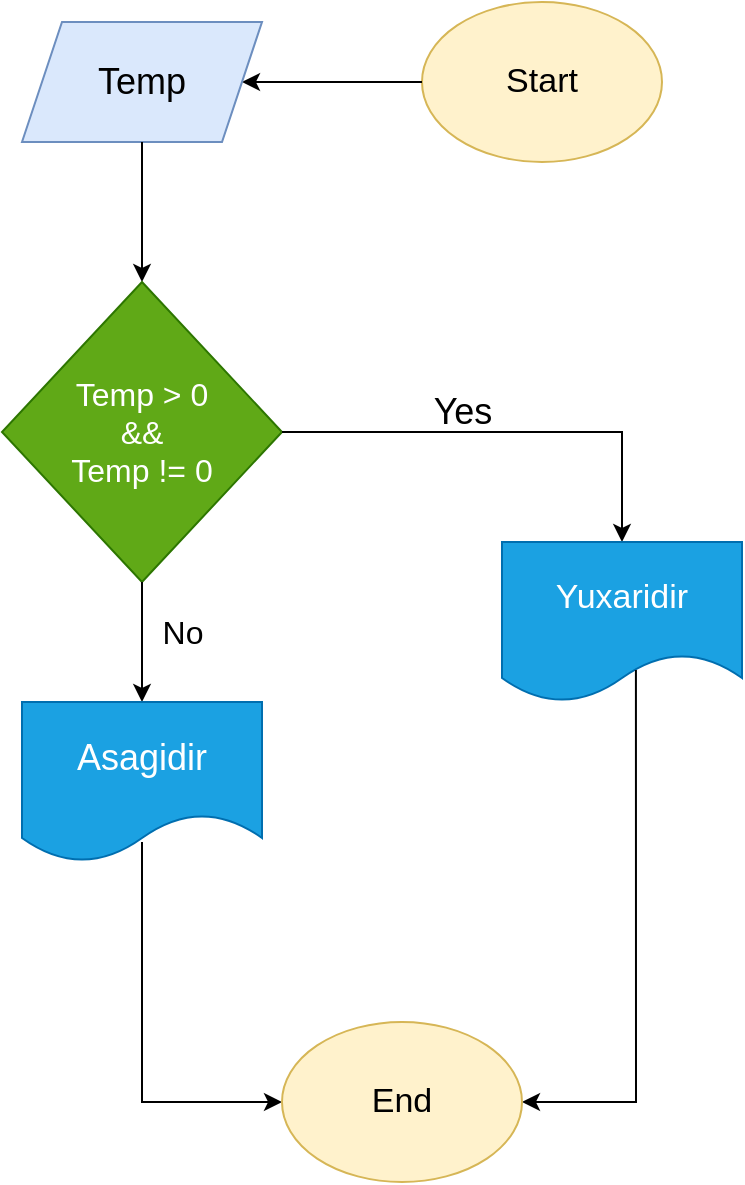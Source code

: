 <mxfile version="20.7.4" type="device"><diagram id="ZG-uyR8NZ_oAm10Vo-lf" name="Page-1"><mxGraphModel dx="1260" dy="695" grid="1" gridSize="10" guides="1" tooltips="1" connect="1" arrows="1" fold="1" page="1" pageScale="1" pageWidth="850" pageHeight="1100" math="0" shadow="0"><root><mxCell id="0"/><mxCell id="1" parent="0"/><mxCell id="7JFuESuj7PishewDZ3p8-1" value="&lt;font style=&quot;vertical-align: inherit;&quot;&gt;&lt;font style=&quot;vertical-align: inherit; font-size: 17px;&quot;&gt;Start&lt;/font&gt;&lt;/font&gt;" style="ellipse;whiteSpace=wrap;html=1;fillColor=#fff2cc;strokeColor=#d6b656;" vertex="1" parent="1"><mxGeometry x="380" y="10" width="120" height="80" as="geometry"/></mxCell><mxCell id="7JFuESuj7PishewDZ3p8-2" value="" style="endArrow=classic;html=1;rounded=0;exitX=0;exitY=0.5;exitDx=0;exitDy=0;entryX=1;entryY=0.5;entryDx=0;entryDy=0;" edge="1" parent="1" source="7JFuESuj7PishewDZ3p8-1" target="7JFuESuj7PishewDZ3p8-3"><mxGeometry width="50" height="50" relative="1" as="geometry"><mxPoint x="420" y="190" as="sourcePoint"/><mxPoint x="440" y="140" as="targetPoint"/></mxGeometry></mxCell><mxCell id="7JFuESuj7PishewDZ3p8-3" value="&lt;font style=&quot;vertical-align: inherit;&quot;&gt;&lt;font style=&quot;vertical-align: inherit;&quot;&gt;&lt;font style=&quot;vertical-align: inherit;&quot;&gt;&lt;font style=&quot;vertical-align: inherit; font-size: 18px;&quot;&gt;Temp&lt;/font&gt;&lt;/font&gt;&lt;/font&gt;&lt;/font&gt;" style="shape=parallelogram;perimeter=parallelogramPerimeter;whiteSpace=wrap;html=1;fixedSize=1;fillColor=#dae8fc;strokeColor=#6c8ebf;" vertex="1" parent="1"><mxGeometry x="180" y="20" width="120" height="60" as="geometry"/></mxCell><mxCell id="7JFuESuj7PishewDZ3p8-4" value="" style="endArrow=classic;html=1;rounded=0;exitX=0.5;exitY=1;exitDx=0;exitDy=0;entryX=0.5;entryY=0;entryDx=0;entryDy=0;" edge="1" parent="1" source="7JFuESuj7PishewDZ3p8-3" target="7JFuESuj7PishewDZ3p8-5"><mxGeometry width="50" height="50" relative="1" as="geometry"><mxPoint x="440" y="280" as="sourcePoint"/><mxPoint x="440" y="240" as="targetPoint"/></mxGeometry></mxCell><mxCell id="7JFuESuj7PishewDZ3p8-5" value="&lt;font style=&quot;font-size: 16px;&quot;&gt;&lt;font style=&quot;border-color: var(--border-color); vertical-align: inherit; font-size: 16px;&quot;&gt;&lt;font style=&quot;vertical-align: inherit; font-size: 16px;&quot;&gt;&lt;font style=&quot;vertical-align: inherit; font-size: 16px;&quot;&gt;&lt;font style=&quot;vertical-align: inherit; font-size: 16px;&quot;&gt;&lt;font style=&quot;vertical-align: inherit; font-size: 16px;&quot;&gt;&lt;font style=&quot;vertical-align: inherit; font-size: 16px;&quot;&gt;&lt;font style=&quot;vertical-align: inherit; font-size: 16px;&quot;&gt;&lt;font style=&quot;vertical-align: inherit; font-size: 16px;&quot;&gt;&lt;font style=&quot;vertical-align: inherit; font-size: 16px;&quot;&gt;&lt;font style=&quot;vertical-align: inherit; font-size: 16px;&quot;&gt;&lt;font style=&quot;vertical-align: inherit; font-size: 16px;&quot;&gt;Temp &amp;gt; 0&lt;/font&gt;&lt;/font&gt;&lt;/font&gt;&lt;/font&gt;&lt;/font&gt;&lt;/font&gt;&lt;/font&gt;&lt;/font&gt;&lt;/font&gt;&lt;/font&gt;&lt;/font&gt;&lt;br style=&quot;border-color: var(--border-color);&quot;&gt;&lt;font style=&quot;vertical-align: inherit; font-size: 16px;&quot;&gt;&lt;font style=&quot;vertical-align: inherit; font-size: 16px;&quot;&gt;&lt;font style=&quot;vertical-align: inherit; font-size: 16px;&quot;&gt;&lt;font style=&quot;vertical-align: inherit; font-size: 16px;&quot;&gt; &amp;amp;&amp;amp;&lt;/font&gt;&lt;/font&gt;&lt;/font&gt;&lt;/font&gt;&lt;br style=&quot;border-color: var(--border-color);&quot;&gt;&lt;/font&gt;&lt;font style=&quot;border-color: var(--border-color); vertical-align: inherit; font-size: 16px;&quot;&gt;&lt;font style=&quot;vertical-align: inherit; font-size: 16px;&quot;&gt;&lt;font style=&quot;vertical-align: inherit; font-size: 16px;&quot;&gt;&lt;font style=&quot;vertical-align: inherit; font-size: 16px;&quot;&gt;&lt;font style=&quot;vertical-align: inherit; font-size: 16px;&quot;&gt;&lt;font style=&quot;vertical-align: inherit; font-size: 16px;&quot;&gt;&lt;font style=&quot;vertical-align: inherit; font-size: 16px;&quot;&gt;&lt;font style=&quot;vertical-align: inherit; font-size: 16px;&quot;&gt;&lt;font style=&quot;vertical-align: inherit; font-size: 16px;&quot;&gt;&lt;font style=&quot;vertical-align: inherit; font-size: 16px;&quot;&gt;&lt;font style=&quot;vertical-align: inherit; font-size: 16px;&quot;&gt; Temp != 0&lt;/font&gt;&lt;/font&gt;&lt;/font&gt;&lt;/font&gt;&lt;br&gt;&lt;/font&gt;&lt;/font&gt;&lt;/font&gt;&lt;/font&gt;&lt;/font&gt;&lt;/font&gt;&lt;/font&gt;" style="rhombus;whiteSpace=wrap;html=1;fillColor=#60a917;fontColor=#ffffff;strokeColor=#2D7600;" vertex="1" parent="1"><mxGeometry x="170" y="150" width="140" height="150" as="geometry"/></mxCell><mxCell id="7JFuESuj7PishewDZ3p8-10" value="" style="edgeStyle=orthogonalEdgeStyle;rounded=0;orthogonalLoop=1;jettySize=auto;html=1;exitX=1;exitY=0.5;exitDx=0;exitDy=0;" edge="1" parent="1" source="7JFuESuj7PishewDZ3p8-5"><mxGeometry relative="1" as="geometry"><mxPoint x="520" y="250" as="sourcePoint"/><mxPoint x="480" y="280" as="targetPoint"/><Array as="points"><mxPoint x="480" y="225"/><mxPoint x="480" y="270"/></Array></mxGeometry></mxCell><mxCell id="7JFuESuj7PishewDZ3p8-11" value="&lt;font style=&quot;vertical-align: inherit;&quot;&gt;&lt;font style=&quot;vertical-align: inherit; font-size: 18px;&quot;&gt;Yes&lt;/font&gt;&lt;/font&gt;" style="text;html=1;align=center;verticalAlign=middle;resizable=0;points=[];autosize=1;strokeColor=none;fillColor=none;" vertex="1" parent="1"><mxGeometry x="375" y="195" width="50" height="40" as="geometry"/></mxCell><mxCell id="7JFuESuj7PishewDZ3p8-12" value="&lt;font style=&quot;vertical-align: inherit;&quot;&gt;&lt;font style=&quot;vertical-align: inherit; font-size: 16px;&quot;&gt;No&lt;/font&gt;&lt;/font&gt;" style="text;html=1;align=center;verticalAlign=middle;resizable=0;points=[];autosize=1;strokeColor=none;fillColor=none;strokeWidth=4;" vertex="1" parent="1"><mxGeometry x="240" y="310" width="40" height="30" as="geometry"/></mxCell><mxCell id="7JFuESuj7PishewDZ3p8-18" value="" style="endArrow=classic;html=1;rounded=0;strokeColor=#000000;exitX=0.5;exitY=1;exitDx=0;exitDy=0;" edge="1" parent="1" source="7JFuESuj7PishewDZ3p8-5"><mxGeometry width="50" height="50" relative="1" as="geometry"><mxPoint x="220" y="370" as="sourcePoint"/><mxPoint x="240" y="360" as="targetPoint"/></mxGeometry></mxCell><mxCell id="7JFuESuj7PishewDZ3p8-19" value="&lt;font style=&quot;vertical-align: inherit;&quot;&gt;&lt;font style=&quot;vertical-align: inherit; font-size: 18px;&quot;&gt;Asagidir&lt;/font&gt;&lt;/font&gt;" style="shape=document;whiteSpace=wrap;html=1;boundedLbl=1;fillColor=#1ba1e2;fontColor=#ffffff;strokeColor=#006EAF;" vertex="1" parent="1"><mxGeometry x="180" y="360" width="120" height="80" as="geometry"/></mxCell><mxCell id="7JFuESuj7PishewDZ3p8-20" value="&lt;font style=&quot;vertical-align: inherit;&quot;&gt;&lt;font style=&quot;vertical-align: inherit; font-size: 17px;&quot;&gt;Yuxaridir&lt;/font&gt;&lt;/font&gt;" style="shape=document;whiteSpace=wrap;html=1;boundedLbl=1;fillColor=#1ba1e2;fontColor=#ffffff;strokeColor=#006EAF;" vertex="1" parent="1"><mxGeometry x="420" y="280" width="120" height="80" as="geometry"/></mxCell><mxCell id="7JFuESuj7PishewDZ3p8-21" value="" style="endArrow=classic;html=1;rounded=0;strokeColor=#000000;exitX=0.558;exitY=0.8;exitDx=0;exitDy=0;exitPerimeter=0;" edge="1" parent="1" source="7JFuESuj7PishewDZ3p8-20" target="7JFuESuj7PishewDZ3p8-24"><mxGeometry width="50" height="50" relative="1" as="geometry"><mxPoint x="490" y="370" as="sourcePoint"/><mxPoint x="490" y="570" as="targetPoint"/><Array as="points"><mxPoint x="487" y="560"/></Array></mxGeometry></mxCell><mxCell id="7JFuESuj7PishewDZ3p8-23" value="" style="endArrow=classic;html=1;rounded=0;strokeColor=#000000;entryX=0;entryY=0.5;entryDx=0;entryDy=0;exitX=0.5;exitY=0.875;exitDx=0;exitDy=0;exitPerimeter=0;" edge="1" parent="1" source="7JFuESuj7PishewDZ3p8-19" target="7JFuESuj7PishewDZ3p8-24"><mxGeometry width="50" height="50" relative="1" as="geometry"><mxPoint x="239" y="470" as="sourcePoint"/><mxPoint x="239" y="560" as="targetPoint"/><Array as="points"><mxPoint x="240" y="560"/></Array></mxGeometry></mxCell><mxCell id="7JFuESuj7PishewDZ3p8-24" value="&lt;font style=&quot;vertical-align: inherit;&quot;&gt;&lt;font style=&quot;vertical-align: inherit; font-size: 17px;&quot;&gt;End&lt;/font&gt;&lt;/font&gt;" style="ellipse;whiteSpace=wrap;html=1;fillColor=#fff2cc;strokeColor=#d6b656;" vertex="1" parent="1"><mxGeometry x="310" y="520" width="120" height="80" as="geometry"/></mxCell></root></mxGraphModel></diagram></mxfile>
